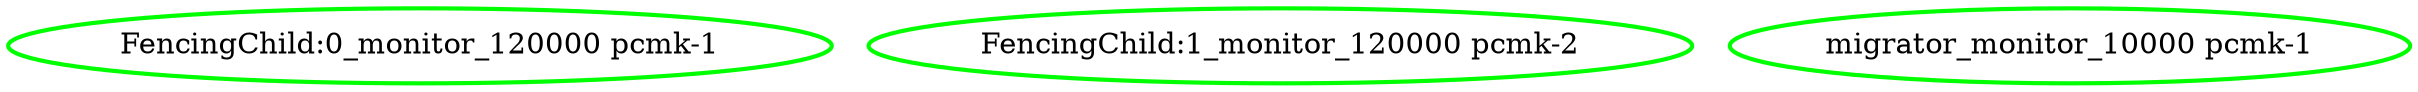 digraph "g" {
"FencingChild:0_monitor_120000 pcmk-1" [ style=bold color="green" fontcolor="black"]
"FencingChild:1_monitor_120000 pcmk-2" [ style=bold color="green" fontcolor="black"]
"migrator_monitor_10000 pcmk-1" [ style=bold color="green" fontcolor="black"]
}
